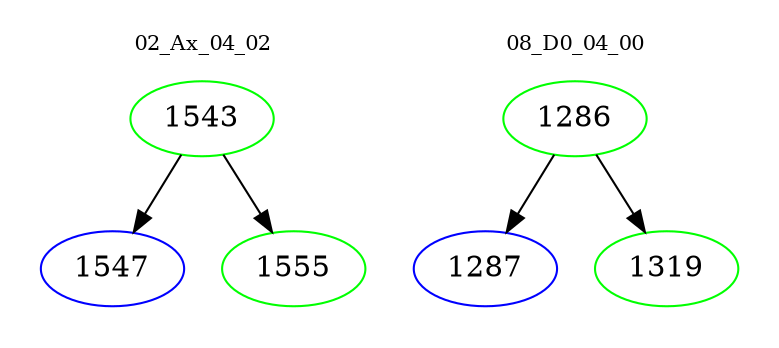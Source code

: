 digraph{
subgraph cluster_0 {
color = white
label = "02_Ax_04_02";
fontsize=10;
T0_1543 [label="1543", color="green"]
T0_1543 -> T0_1547 [color="black"]
T0_1547 [label="1547", color="blue"]
T0_1543 -> T0_1555 [color="black"]
T0_1555 [label="1555", color="green"]
}
subgraph cluster_1 {
color = white
label = "08_D0_04_00";
fontsize=10;
T1_1286 [label="1286", color="green"]
T1_1286 -> T1_1287 [color="black"]
T1_1287 [label="1287", color="blue"]
T1_1286 -> T1_1319 [color="black"]
T1_1319 [label="1319", color="green"]
}
}
